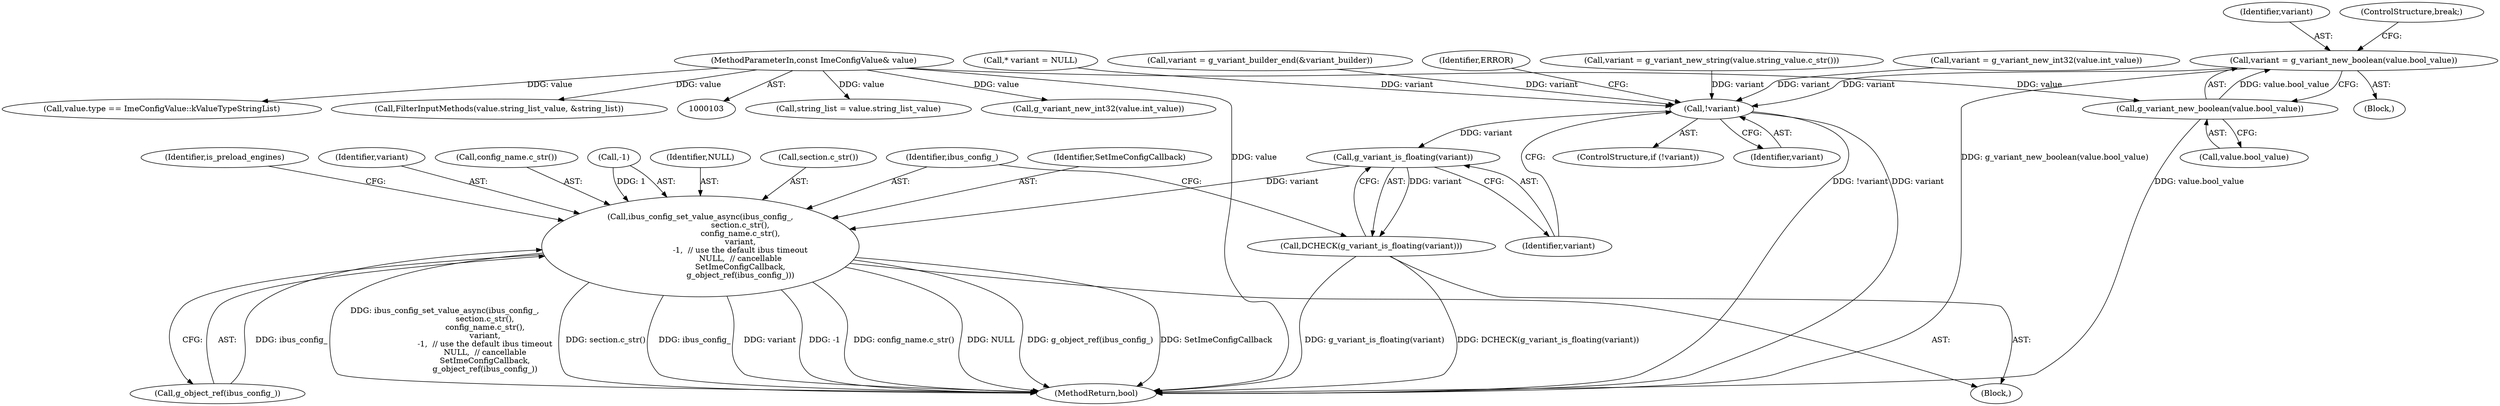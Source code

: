 digraph "0_Chrome_dc7b094a338c6c521f918f478e993f0f74bbea0d_71@pointer" {
"1000182" [label="(Call,variant = g_variant_new_boolean(value.bool_value))"];
"1000184" [label="(Call,g_variant_new_boolean(value.bool_value))"];
"1000106" [label="(MethodParameterIn,const ImeConfigValue& value)"];
"1000223" [label="(Call,!variant)"];
"1000233" [label="(Call,g_variant_is_floating(variant))"];
"1000232" [label="(Call,DCHECK(g_variant_is_floating(variant)))"];
"1000235" [label="(Call,ibus_config_set_value_async(ibus_config_,\n                                section.c_str(),\n                                config_name.c_str(),\n                                variant,\n                                -1,  // use the default ibus timeout\n                                NULL,  // cancellable\n                                SetImeConfigCallback,\n                                g_object_ref(ibus_config_)))"];
"1000238" [label="(Call,config_name.c_str())"];
"1000159" [label="(Call,* variant = NULL)"];
"1000239" [label="(Identifier,variant)"];
"1000183" [label="(Identifier,variant)"];
"1000153" [label="(Call,string_list = value.string_list_value)"];
"1000244" [label="(Call,g_object_ref(ibus_config_))"];
"1000234" [label="(Identifier,variant)"];
"1000182" [label="(Call,variant = g_variant_new_boolean(value.bool_value))"];
"1000216" [label="(Call,variant = g_variant_builder_end(&variant_builder))"];
"1000223" [label="(Call,!variant)"];
"1000236" [label="(Identifier,ibus_config_)"];
"1000176" [label="(Call,g_variant_new_int32(value.int_value))"];
"1000228" [label="(Identifier,ERROR)"];
"1000224" [label="(Identifier,variant)"];
"1000265" [label="(MethodReturn,bool)"];
"1000106" [label="(MethodParameterIn,const ImeConfigValue& value)"];
"1000240" [label="(Call,-1)"];
"1000129" [label="(Call,value.type == ImeConfigValue::kValueTypeStringList)"];
"1000188" [label="(ControlStructure,break;)"];
"1000235" [label="(Call,ibus_config_set_value_async(ibus_config_,\n                                section.c_str(),\n                                config_name.c_str(),\n                                variant,\n                                -1,  // use the default ibus timeout\n                                NULL,  // cancellable\n                                SetImeConfigCallback,\n                                g_object_ref(ibus_config_)))"];
"1000184" [label="(Call,g_variant_new_boolean(value.bool_value))"];
"1000142" [label="(Call,FilterInputMethods(value.string_list_value, &string_list))"];
"1000185" [label="(Call,value.bool_value)"];
"1000107" [label="(Block,)"];
"1000242" [label="(Identifier,NULL)"];
"1000233" [label="(Call,g_variant_is_floating(variant))"];
"1000237" [label="(Call,section.c_str())"];
"1000243" [label="(Identifier,SetImeConfigCallback)"];
"1000168" [label="(Call,variant = g_variant_new_string(value.string_value.c_str()))"];
"1000247" [label="(Identifier,is_preload_engines)"];
"1000166" [label="(Block,)"];
"1000222" [label="(ControlStructure,if (!variant))"];
"1000174" [label="(Call,variant = g_variant_new_int32(value.int_value))"];
"1000232" [label="(Call,DCHECK(g_variant_is_floating(variant)))"];
"1000182" -> "1000166"  [label="AST: "];
"1000182" -> "1000184"  [label="CFG: "];
"1000183" -> "1000182"  [label="AST: "];
"1000184" -> "1000182"  [label="AST: "];
"1000188" -> "1000182"  [label="CFG: "];
"1000182" -> "1000265"  [label="DDG: g_variant_new_boolean(value.bool_value)"];
"1000184" -> "1000182"  [label="DDG: value.bool_value"];
"1000182" -> "1000223"  [label="DDG: variant"];
"1000184" -> "1000185"  [label="CFG: "];
"1000185" -> "1000184"  [label="AST: "];
"1000184" -> "1000265"  [label="DDG: value.bool_value"];
"1000106" -> "1000184"  [label="DDG: value"];
"1000106" -> "1000103"  [label="AST: "];
"1000106" -> "1000265"  [label="DDG: value"];
"1000106" -> "1000129"  [label="DDG: value"];
"1000106" -> "1000142"  [label="DDG: value"];
"1000106" -> "1000153"  [label="DDG: value"];
"1000106" -> "1000176"  [label="DDG: value"];
"1000223" -> "1000222"  [label="AST: "];
"1000223" -> "1000224"  [label="CFG: "];
"1000224" -> "1000223"  [label="AST: "];
"1000228" -> "1000223"  [label="CFG: "];
"1000234" -> "1000223"  [label="CFG: "];
"1000223" -> "1000265"  [label="DDG: !variant"];
"1000223" -> "1000265"  [label="DDG: variant"];
"1000168" -> "1000223"  [label="DDG: variant"];
"1000174" -> "1000223"  [label="DDG: variant"];
"1000216" -> "1000223"  [label="DDG: variant"];
"1000159" -> "1000223"  [label="DDG: variant"];
"1000223" -> "1000233"  [label="DDG: variant"];
"1000233" -> "1000232"  [label="AST: "];
"1000233" -> "1000234"  [label="CFG: "];
"1000234" -> "1000233"  [label="AST: "];
"1000232" -> "1000233"  [label="CFG: "];
"1000233" -> "1000232"  [label="DDG: variant"];
"1000233" -> "1000235"  [label="DDG: variant"];
"1000232" -> "1000107"  [label="AST: "];
"1000236" -> "1000232"  [label="CFG: "];
"1000232" -> "1000265"  [label="DDG: g_variant_is_floating(variant)"];
"1000232" -> "1000265"  [label="DDG: DCHECK(g_variant_is_floating(variant))"];
"1000235" -> "1000107"  [label="AST: "];
"1000235" -> "1000244"  [label="CFG: "];
"1000236" -> "1000235"  [label="AST: "];
"1000237" -> "1000235"  [label="AST: "];
"1000238" -> "1000235"  [label="AST: "];
"1000239" -> "1000235"  [label="AST: "];
"1000240" -> "1000235"  [label="AST: "];
"1000242" -> "1000235"  [label="AST: "];
"1000243" -> "1000235"  [label="AST: "];
"1000244" -> "1000235"  [label="AST: "];
"1000247" -> "1000235"  [label="CFG: "];
"1000235" -> "1000265"  [label="DDG: ibus_config_set_value_async(ibus_config_,\n                                section.c_str(),\n                                config_name.c_str(),\n                                variant,\n                                -1,  // use the default ibus timeout\n                                NULL,  // cancellable\n                                SetImeConfigCallback,\n                                g_object_ref(ibus_config_))"];
"1000235" -> "1000265"  [label="DDG: section.c_str()"];
"1000235" -> "1000265"  [label="DDG: ibus_config_"];
"1000235" -> "1000265"  [label="DDG: variant"];
"1000235" -> "1000265"  [label="DDG: -1"];
"1000235" -> "1000265"  [label="DDG: config_name.c_str()"];
"1000235" -> "1000265"  [label="DDG: NULL"];
"1000235" -> "1000265"  [label="DDG: g_object_ref(ibus_config_)"];
"1000235" -> "1000265"  [label="DDG: SetImeConfigCallback"];
"1000244" -> "1000235"  [label="DDG: ibus_config_"];
"1000240" -> "1000235"  [label="DDG: 1"];
}
